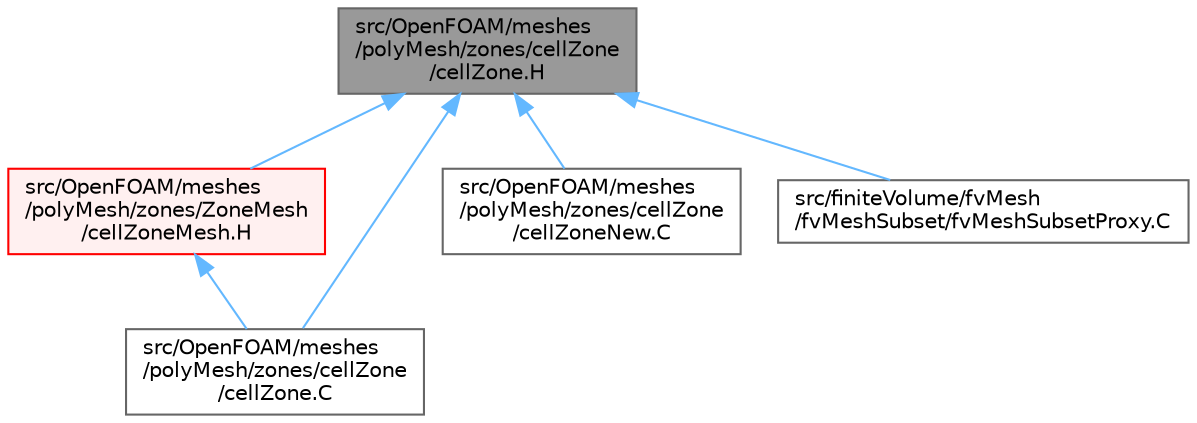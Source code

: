 digraph "src/OpenFOAM/meshes/polyMesh/zones/cellZone/cellZone.H"
{
 // LATEX_PDF_SIZE
  bgcolor="transparent";
  edge [fontname=Helvetica,fontsize=10,labelfontname=Helvetica,labelfontsize=10];
  node [fontname=Helvetica,fontsize=10,shape=box,height=0.2,width=0.4];
  Node1 [id="Node000001",label="src/OpenFOAM/meshes\l/polyMesh/zones/cellZone\l/cellZone.H",height=0.2,width=0.4,color="gray40", fillcolor="grey60", style="filled", fontcolor="black",tooltip=" "];
  Node1 -> Node2 [id="edge1_Node000001_Node000002",dir="back",color="steelblue1",style="solid",tooltip=" "];
  Node2 [id="Node000002",label="src/OpenFOAM/meshes\l/polyMesh/zones/ZoneMesh\l/cellZoneMesh.H",height=0.2,width=0.4,color="red", fillcolor="#FFF0F0", style="filled",URL="$cellZoneMesh_8H.html",tooltip="Foam::cellZoneMesh."];
  Node2 -> Node939 [id="edge2_Node000002_Node000939",dir="back",color="steelblue1",style="solid",tooltip=" "];
  Node939 [id="Node000939",label="src/OpenFOAM/meshes\l/polyMesh/zones/cellZone\l/cellZone.C",height=0.2,width=0.4,color="grey40", fillcolor="white", style="filled",URL="$cellZone_8C.html",tooltip=" "];
  Node1 -> Node939 [id="edge3_Node000001_Node000939",dir="back",color="steelblue1",style="solid",tooltip=" "];
  Node1 -> Node3750 [id="edge4_Node000001_Node003750",dir="back",color="steelblue1",style="solid",tooltip=" "];
  Node3750 [id="Node003750",label="src/OpenFOAM/meshes\l/polyMesh/zones/cellZone\l/cellZoneNew.C",height=0.2,width=0.4,color="grey40", fillcolor="white", style="filled",URL="$cellZoneNew_8C.html",tooltip=" "];
  Node1 -> Node600 [id="edge5_Node000001_Node000600",dir="back",color="steelblue1",style="solid",tooltip=" "];
  Node600 [id="Node000600",label="src/finiteVolume/fvMesh\l/fvMeshSubset/fvMeshSubsetProxy.C",height=0.2,width=0.4,color="grey40", fillcolor="white", style="filled",URL="$fvMeshSubsetProxy_8C.html",tooltip=" "];
}
